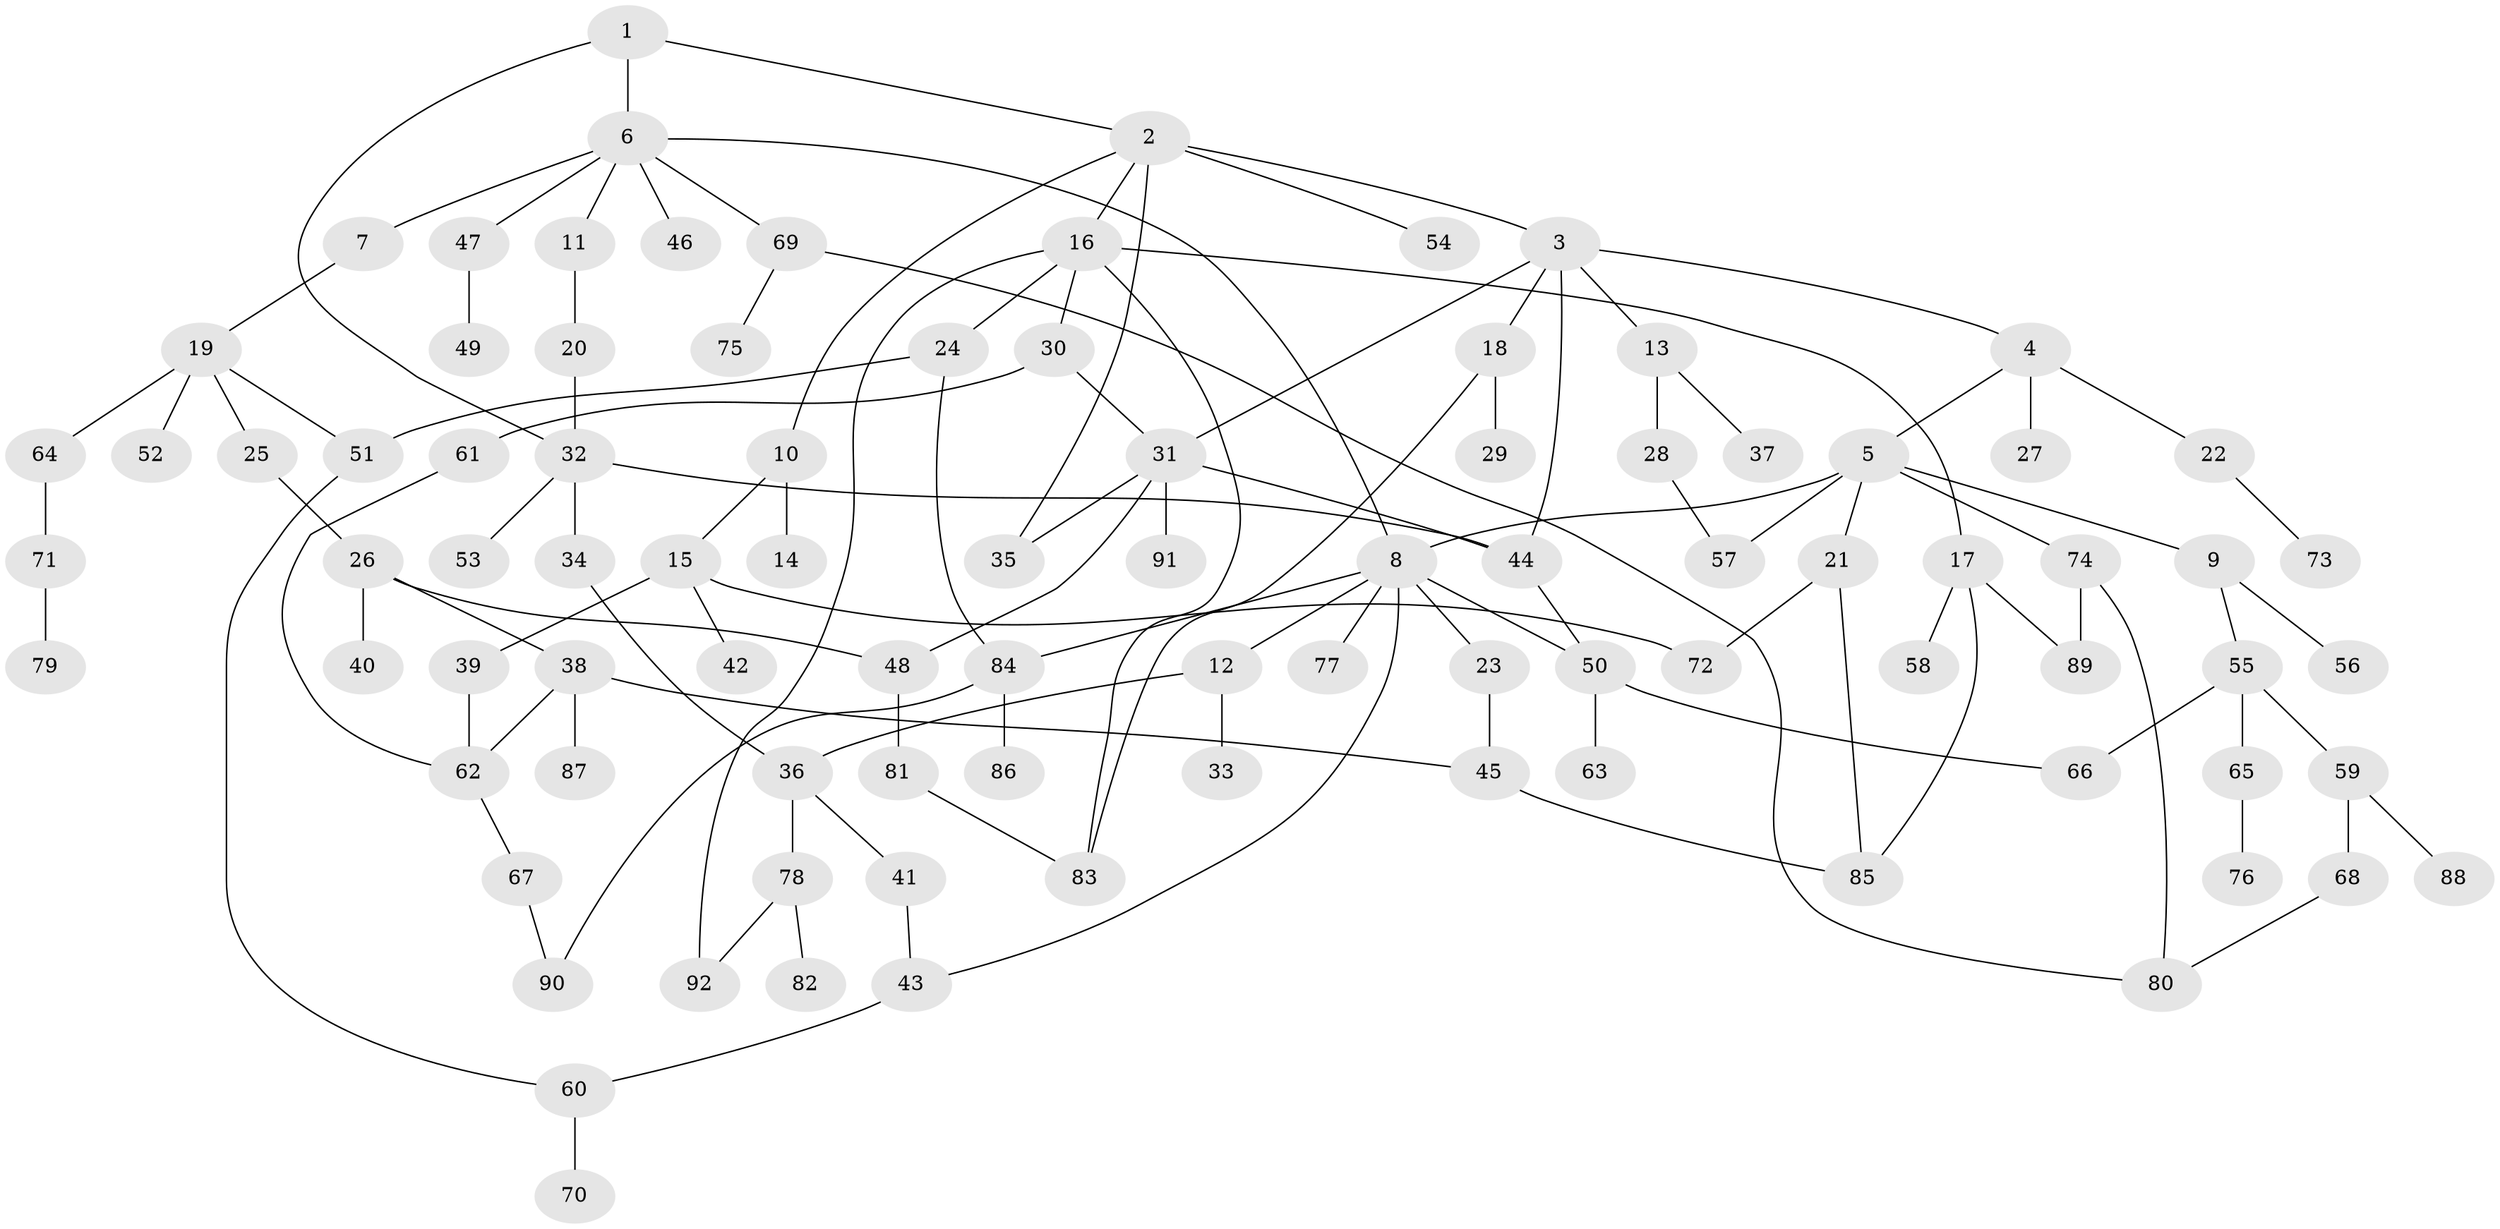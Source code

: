 // coarse degree distribution, {3: 0.25, 5: 0.05357142857142857, 6: 0.07142857142857142, 2: 0.35714285714285715, 7: 0.017857142857142856, 4: 0.14285714285714285, 1: 0.10714285714285714}
// Generated by graph-tools (version 1.1) at 2025/48/03/04/25 22:48:54]
// undirected, 92 vertices, 119 edges
graph export_dot {
  node [color=gray90,style=filled];
  1;
  2;
  3;
  4;
  5;
  6;
  7;
  8;
  9;
  10;
  11;
  12;
  13;
  14;
  15;
  16;
  17;
  18;
  19;
  20;
  21;
  22;
  23;
  24;
  25;
  26;
  27;
  28;
  29;
  30;
  31;
  32;
  33;
  34;
  35;
  36;
  37;
  38;
  39;
  40;
  41;
  42;
  43;
  44;
  45;
  46;
  47;
  48;
  49;
  50;
  51;
  52;
  53;
  54;
  55;
  56;
  57;
  58;
  59;
  60;
  61;
  62;
  63;
  64;
  65;
  66;
  67;
  68;
  69;
  70;
  71;
  72;
  73;
  74;
  75;
  76;
  77;
  78;
  79;
  80;
  81;
  82;
  83;
  84;
  85;
  86;
  87;
  88;
  89;
  90;
  91;
  92;
  1 -- 2;
  1 -- 6;
  1 -- 32;
  2 -- 3;
  2 -- 10;
  2 -- 16;
  2 -- 35;
  2 -- 54;
  3 -- 4;
  3 -- 13;
  3 -- 18;
  3 -- 31;
  3 -- 44;
  4 -- 5;
  4 -- 22;
  4 -- 27;
  5 -- 9;
  5 -- 21;
  5 -- 57;
  5 -- 74;
  5 -- 8;
  6 -- 7;
  6 -- 8;
  6 -- 11;
  6 -- 46;
  6 -- 47;
  6 -- 69;
  7 -- 19;
  8 -- 12;
  8 -- 23;
  8 -- 43;
  8 -- 50;
  8 -- 77;
  8 -- 84;
  9 -- 55;
  9 -- 56;
  10 -- 14;
  10 -- 15;
  11 -- 20;
  12 -- 33;
  12 -- 36;
  13 -- 28;
  13 -- 37;
  15 -- 39;
  15 -- 42;
  15 -- 72;
  16 -- 17;
  16 -- 24;
  16 -- 30;
  16 -- 92;
  16 -- 83;
  17 -- 58;
  17 -- 89;
  17 -- 85;
  18 -- 29;
  18 -- 83;
  19 -- 25;
  19 -- 51;
  19 -- 52;
  19 -- 64;
  20 -- 32;
  21 -- 85;
  21 -- 72;
  22 -- 73;
  23 -- 45;
  24 -- 51;
  24 -- 84;
  25 -- 26;
  26 -- 38;
  26 -- 40;
  26 -- 48;
  28 -- 57;
  30 -- 31;
  30 -- 61;
  31 -- 48;
  31 -- 91;
  31 -- 35;
  31 -- 44;
  32 -- 34;
  32 -- 44;
  32 -- 53;
  34 -- 36;
  36 -- 41;
  36 -- 78;
  38 -- 45;
  38 -- 87;
  38 -- 62;
  39 -- 62;
  41 -- 43;
  43 -- 60;
  44 -- 50;
  45 -- 85;
  47 -- 49;
  48 -- 81;
  50 -- 63;
  50 -- 66;
  51 -- 60;
  55 -- 59;
  55 -- 65;
  55 -- 66;
  59 -- 68;
  59 -- 88;
  60 -- 70;
  61 -- 62;
  62 -- 67;
  64 -- 71;
  65 -- 76;
  67 -- 90;
  68 -- 80;
  69 -- 75;
  69 -- 80;
  71 -- 79;
  74 -- 80;
  74 -- 89;
  78 -- 82;
  78 -- 92;
  81 -- 83;
  84 -- 86;
  84 -- 90;
}
